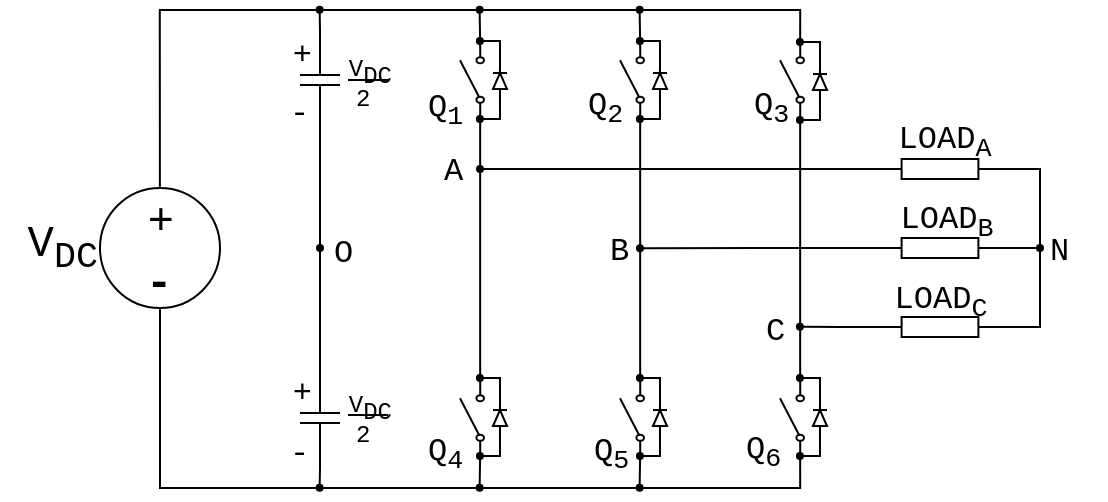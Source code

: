 <mxfile version="10.6.6" type="github"><diagram id="jFHOwnro1OlSfKR0PMQL" name="Page-1"><mxGraphModel dx="664" dy="372" grid="1" gridSize="10" guides="1" tooltips="1" connect="1" arrows="1" fold="1" page="1" pageScale="1" pageWidth="827" pageHeight="1169" math="0" shadow="0"><root><mxCell id="0"/><mxCell id="1" parent="0"/><mxCell id="5mjbSOAeUjAqKIvxGBOn-5" style="edgeStyle=orthogonalEdgeStyle;rounded=0;orthogonalLoop=1;jettySize=auto;html=1;exitX=0;exitY=0.5;exitDx=0;exitDy=0;exitPerimeter=0;endArrow=oval;endFill=1;fontSize=22;endSize=3;" parent="1" source="5mjbSOAeUjAqKIvxGBOn-6" edge="1"><mxGeometry relative="1" as="geometry"><mxPoint x="239.81" y="200.905" as="targetPoint"/></mxGeometry></mxCell><mxCell id="5mjbSOAeUjAqKIvxGBOn-6" value="" style="pointerEvents=1;verticalLabelPosition=bottom;shadow=0;dashed=0;align=center;fillColor=#ffffff;html=1;verticalAlign=top;strokeWidth=1;shape=mxgraph.electrical.capacitors.capacitor_1;fontSize=22;direction=south;" parent="1" vertex="1"><mxGeometry x="230" y="211" width="20" height="50" as="geometry"/></mxCell><mxCell id="5mjbSOAeUjAqKIvxGBOn-7" style="edgeStyle=orthogonalEdgeStyle;rounded=0;orthogonalLoop=1;jettySize=auto;html=1;exitX=1;exitY=0.5;exitDx=0;exitDy=0;exitPerimeter=0;endArrow=oval;endFill=1;fontSize=22;endSize=3;" parent="1" source="5mjbSOAeUjAqKIvxGBOn-9" edge="1"><mxGeometry relative="1" as="geometry"><mxPoint x="239.81" y="439.905" as="targetPoint"/></mxGeometry></mxCell><mxCell id="5mjbSOAeUjAqKIvxGBOn-8" style="edgeStyle=orthogonalEdgeStyle;rounded=0;orthogonalLoop=1;jettySize=auto;html=1;exitX=0;exitY=0.5;exitDx=0;exitDy=0;exitPerimeter=0;entryX=1;entryY=0.5;entryDx=0;entryDy=0;entryPerimeter=0;endArrow=none;endFill=0;fontSize=22;" parent="1" source="5mjbSOAeUjAqKIvxGBOn-23" target="5mjbSOAeUjAqKIvxGBOn-6" edge="1"><mxGeometry relative="1" as="geometry"><Array as="points"><mxPoint x="240" y="320"/></Array></mxGeometry></mxCell><mxCell id="5mjbSOAeUjAqKIvxGBOn-9" value="" style="pointerEvents=1;verticalLabelPosition=bottom;shadow=0;dashed=0;align=center;fillColor=#ffffff;html=1;verticalAlign=top;strokeWidth=1;shape=mxgraph.electrical.capacitors.capacitor_1;fontSize=22;direction=south;" parent="1" vertex="1"><mxGeometry x="230" y="380" width="20" height="50" as="geometry"/></mxCell><mxCell id="5mjbSOAeUjAqKIvxGBOn-10" style="edgeStyle=orthogonalEdgeStyle;rounded=0;orthogonalLoop=1;jettySize=auto;html=1;exitX=1;exitY=0.84;exitDx=0;exitDy=0;exitPerimeter=0;endArrow=oval;endFill=1;fontSize=22;endSize=3;" parent="1" source="5mjbSOAeUjAqKIvxGBOn-12" edge="1"><mxGeometry relative="1" as="geometry"><mxPoint x="319.81" y="200.905" as="targetPoint"/></mxGeometry></mxCell><mxCell id="5mjbSOAeUjAqKIvxGBOn-11" style="edgeStyle=orthogonalEdgeStyle;rounded=0;orthogonalLoop=1;jettySize=auto;html=1;exitX=0;exitY=0.84;exitDx=0;exitDy=0;exitPerimeter=0;entryX=1;entryY=0.84;entryDx=0;entryDy=0;entryPerimeter=0;endArrow=none;endFill=0;fontSize=22;" parent="1" source="5mjbSOAeUjAqKIvxGBOn-12" target="5mjbSOAeUjAqKIvxGBOn-14" edge="1"><mxGeometry relative="1" as="geometry"/></mxCell><mxCell id="5mjbSOAeUjAqKIvxGBOn-12" value="" style="pointerEvents=1;verticalLabelPosition=bottom;shadow=0;dashed=0;align=center;fillColor=#ffffff;html=1;verticalAlign=top;strokeWidth=1;shape=mxgraph.electrical.electro-mechanical.simple_switch;fontSize=22;direction=north;" parent="1" vertex="1"><mxGeometry x="310" y="217" width="12" height="38" as="geometry"/></mxCell><mxCell id="5mjbSOAeUjAqKIvxGBOn-13" style="edgeStyle=orthogonalEdgeStyle;rounded=0;orthogonalLoop=1;jettySize=auto;html=1;exitX=0;exitY=0.84;exitDx=0;exitDy=0;exitPerimeter=0;endArrow=oval;endFill=1;fontSize=22;endSize=3;" parent="1" source="5mjbSOAeUjAqKIvxGBOn-14" edge="1"><mxGeometry relative="1" as="geometry"><mxPoint x="319.81" y="439.905" as="targetPoint"/></mxGeometry></mxCell><mxCell id="5mjbSOAeUjAqKIvxGBOn-14" value="" style="pointerEvents=1;verticalLabelPosition=bottom;shadow=0;dashed=0;align=center;fillColor=#ffffff;html=1;verticalAlign=top;strokeWidth=1;shape=mxgraph.electrical.electro-mechanical.simple_switch;fontSize=22;direction=north;" parent="1" vertex="1"><mxGeometry x="310" y="386" width="12" height="38" as="geometry"/></mxCell><mxCell id="5mjbSOAeUjAqKIvxGBOn-15" value="" style="pointerEvents=1;verticalLabelPosition=bottom;shadow=0;dashed=0;align=center;fillColor=#ffffff;html=1;verticalAlign=top;strokeWidth=1;shape=mxgraph.electrical.electro-mechanical.simple_switch;fontSize=22;direction=north;" parent="1" vertex="1"><mxGeometry x="470" y="217" width="12" height="38" as="geometry"/></mxCell><mxCell id="5mjbSOAeUjAqKIvxGBOn-16" style="edgeStyle=orthogonalEdgeStyle;rounded=0;orthogonalLoop=1;jettySize=auto;html=1;exitX=1;exitY=0.84;exitDx=0;exitDy=0;exitPerimeter=0;entryX=0;entryY=0.84;entryDx=0;entryDy=0;entryPerimeter=0;endArrow=none;endFill=0;fontSize=22;" parent="1" source="5mjbSOAeUjAqKIvxGBOn-17" target="5mjbSOAeUjAqKIvxGBOn-15" edge="1"><mxGeometry relative="1" as="geometry"/></mxCell><mxCell id="5mjbSOAeUjAqKIvxGBOn-17" value="" style="pointerEvents=1;verticalLabelPosition=bottom;shadow=0;dashed=0;align=center;fillColor=#ffffff;html=1;verticalAlign=top;strokeWidth=1;shape=mxgraph.electrical.electro-mechanical.simple_switch;fontSize=22;direction=north;" parent="1" vertex="1"><mxGeometry x="470" y="386" width="12" height="38" as="geometry"/></mxCell><mxCell id="5mjbSOAeUjAqKIvxGBOn-52" style="edgeStyle=orthogonalEdgeStyle;rounded=0;orthogonalLoop=1;jettySize=auto;html=1;exitX=0;exitY=0.5;exitDx=0;exitDy=0;exitPerimeter=0;endArrow=oval;endFill=1;endSize=3;" parent="1" source="5mjbSOAeUjAqKIvxGBOn-20" edge="1"><mxGeometry relative="1" as="geometry"><mxPoint x="320" y="280.558" as="targetPoint"/></mxGeometry></mxCell><mxCell id="5mjbSOAeUjAqKIvxGBOn-55" style="edgeStyle=orthogonalEdgeStyle;rounded=0;orthogonalLoop=1;jettySize=auto;html=1;exitX=1;exitY=0.5;exitDx=0;exitDy=0;exitPerimeter=0;entryX=1;entryY=0.5;entryDx=0;entryDy=0;entryPerimeter=0;endArrow=none;endFill=0;endSize=3;" parent="1" source="5mjbSOAeUjAqKIvxGBOn-20" target="5mjbSOAeUjAqKIvxGBOn-51" edge="1"><mxGeometry relative="1" as="geometry"/></mxCell><mxCell id="5mjbSOAeUjAqKIvxGBOn-20" value="" style="pointerEvents=1;verticalLabelPosition=bottom;shadow=0;dashed=0;align=center;fillColor=#ffffff;html=1;verticalAlign=top;strokeWidth=1;shape=mxgraph.electrical.resistors.resistor_1;fontSize=22;" parent="1" vertex="1"><mxGeometry x="520" y="275.5" width="60" height="10" as="geometry"/></mxCell><mxCell id="5mjbSOAeUjAqKIvxGBOn-21" style="edgeStyle=orthogonalEdgeStyle;rounded=0;orthogonalLoop=1;jettySize=auto;html=1;fontSize=22;endArrow=none;endFill=0;entryX=1;entryY=0.84;entryDx=0;entryDy=0;entryPerimeter=0;exitX=0.397;exitY=-0.003;exitDx=0;exitDy=0;exitPerimeter=0;" parent="1" source="5mjbSOAeUjAqKIvxGBOn-3" target="5mjbSOAeUjAqKIvxGBOn-15" edge="1"><mxGeometry relative="1" as="geometry"><mxPoint x="440" y="201" as="targetPoint"/><Array as="points"><mxPoint x="160" y="201"/><mxPoint x="480" y="201"/></Array><mxPoint x="160" y="270" as="sourcePoint"/></mxGeometry></mxCell><mxCell id="5mjbSOAeUjAqKIvxGBOn-22" style="edgeStyle=orthogonalEdgeStyle;rounded=0;orthogonalLoop=1;jettySize=auto;html=1;exitX=0.5;exitY=1;exitDx=0;exitDy=0;entryX=0;entryY=0.84;entryDx=0;entryDy=0;entryPerimeter=0;endArrow=none;endFill=0;fontSize=22;" parent="1" source="5mjbSOAeUjAqKIvxGBOn-2" target="5mjbSOAeUjAqKIvxGBOn-17" edge="1"><mxGeometry relative="1" as="geometry"><Array as="points"><mxPoint x="160" y="440"/><mxPoint x="480" y="440"/></Array><mxPoint x="159.81" y="389.905" as="sourcePoint"/></mxGeometry></mxCell><mxCell id="5mjbSOAeUjAqKIvxGBOn-23" value="" style="ellipse;whiteSpace=wrap;html=1;aspect=fixed;fillColor=#000000;fontSize=22;" parent="1" vertex="1"><mxGeometry x="238.5" y="318.5" width="3" height="3" as="geometry"/></mxCell><mxCell id="5mjbSOAeUjAqKIvxGBOn-24" style="edgeStyle=orthogonalEdgeStyle;rounded=0;orthogonalLoop=1;jettySize=auto;html=1;exitX=0;exitY=0.5;exitDx=0;exitDy=0;exitPerimeter=0;entryX=0.5;entryY=1;entryDx=0;entryDy=0;endArrow=none;endFill=0;fontSize=22;" parent="1" source="5mjbSOAeUjAqKIvxGBOn-9" target="5mjbSOAeUjAqKIvxGBOn-23" edge="1"><mxGeometry relative="1" as="geometry"><mxPoint x="240" y="339.968" as="sourcePoint"/><mxPoint x="240" y="299.968" as="targetPoint"/><Array as="points"/></mxGeometry></mxCell><mxCell id="5mjbSOAeUjAqKIvxGBOn-25" value="&lt;font face=&quot;Courier New&quot;&gt;V&lt;sub&gt;DC&lt;/sub&gt;&lt;/font&gt;" style="text;html=1;resizable=0;points=[];autosize=1;align=right;verticalAlign=top;spacingTop=-4;fontSize=22;" parent="1" vertex="1"><mxGeometry x="80" y="301" width="50" height="30" as="geometry"/></mxCell><mxCell id="5mjbSOAeUjAqKIvxGBOn-26" value="&lt;font style=&quot;font-size: 16px&quot; face=&quot;Courier New&quot;&gt;LOAD&lt;/font&gt;&lt;font style=&quot;font-size: 16px&quot; face=&quot;Courier New&quot;&gt;&lt;sub&gt;A&lt;/sub&gt;&lt;/font&gt;" style="text;html=1;resizable=0;points=[];autosize=1;align=center;verticalAlign=top;spacingTop=-4;fontSize=16;" parent="1" vertex="1"><mxGeometry x="522" y="252" width="60" height="20" as="geometry"/></mxCell><mxCell id="5mjbSOAeUjAqKIvxGBOn-27" value="&lt;font face=&quot;Courier New&quot;&gt;Q&lt;sub&gt;1&lt;/sub&gt;&lt;/font&gt;" style="text;html=1;resizable=0;points=[];autosize=1;align=left;verticalAlign=top;spacingTop=-4;fontSize=16;" parent="1" vertex="1"><mxGeometry x="292" y="236" width="30" height="20" as="geometry"/></mxCell><mxCell id="5mjbSOAeUjAqKIvxGBOn-28" value="&lt;font face=&quot;Courier New&quot;&gt;Q&lt;sub&gt;3&lt;/sub&gt;&lt;/font&gt;" style="text;html=1;resizable=0;points=[];autosize=1;align=left;verticalAlign=top;spacingTop=-4;fontSize=16;" parent="1" vertex="1"><mxGeometry x="455" y="235" width="30" height="20" as="geometry"/></mxCell><mxCell id="5mjbSOAeUjAqKIvxGBOn-29" value="&lt;font face=&quot;Courier New&quot;&gt;Q&lt;sub&gt;6&lt;/sub&gt;&lt;/font&gt;" style="text;html=1;resizable=0;points=[];autosize=1;align=left;verticalAlign=top;spacingTop=-4;fontSize=16;" parent="1" vertex="1"><mxGeometry x="451" y="406.5" width="30" height="20" as="geometry"/></mxCell><mxCell id="5mjbSOAeUjAqKIvxGBOn-30" value="&lt;font face=&quot;Courier New&quot;&gt;Q&lt;sub&gt;4&lt;/sub&gt;&lt;/font&gt;" style="text;html=1;resizable=0;points=[];autosize=1;align=left;verticalAlign=top;spacingTop=-4;fontSize=16;" parent="1" vertex="1"><mxGeometry x="292" y="407.5" width="30" height="20" as="geometry"/></mxCell><mxCell id="5mjbSOAeUjAqKIvxGBOn-31" value="" style="group" parent="1" vertex="1" connectable="0"><mxGeometry x="226.5" y="220" width="50" height="35" as="geometry"/></mxCell><mxCell id="5mjbSOAeUjAqKIvxGBOn-32" value="" style="endArrow=none;html=1;fontSize=16;" parent="5mjbSOAeUjAqKIvxGBOn-31" edge="1"><mxGeometry width="50" height="50" relative="1" as="geometry"><mxPoint x="27.5" y="16" as="sourcePoint"/><mxPoint x="47.5" y="16" as="targetPoint"/></mxGeometry></mxCell><mxCell id="5mjbSOAeUjAqKIvxGBOn-33" value="&lt;font style=&quot;font-size: 12px;&quot; face=&quot;Courier New&quot;&gt;V&lt;sub style=&quot;font-size: 12px;&quot;&gt;DC&lt;/sub&gt;&lt;/font&gt;" style="text;html=1;resizable=0;points=[];autosize=1;align=right;verticalAlign=top;spacingTop=-4;fontSize=12;" parent="5mjbSOAeUjAqKIvxGBOn-31" vertex="1"><mxGeometry width="50" height="30" as="geometry"/></mxCell><mxCell id="5mjbSOAeUjAqKIvxGBOn-34" value="&lt;font face=&quot;Courier New&quot;&gt;2&lt;/font&gt;" style="text;html=1;resizable=0;points=[];autosize=1;align=left;verticalAlign=top;spacingTop=-4;fontSize=12;" parent="5mjbSOAeUjAqKIvxGBOn-31" vertex="1"><mxGeometry x="29" y="15" width="20" height="20" as="geometry"/></mxCell><mxCell id="5mjbSOAeUjAqKIvxGBOn-35" value="" style="group" parent="1" vertex="1" connectable="0"><mxGeometry x="226.5" y="387.5" width="50" height="35" as="geometry"/></mxCell><mxCell id="5mjbSOAeUjAqKIvxGBOn-36" value="" style="endArrow=none;html=1;fontSize=16;" parent="5mjbSOAeUjAqKIvxGBOn-35" edge="1"><mxGeometry width="50" height="50" relative="1" as="geometry"><mxPoint x="27.5" y="16" as="sourcePoint"/><mxPoint x="47.5" y="16" as="targetPoint"/></mxGeometry></mxCell><mxCell id="5mjbSOAeUjAqKIvxGBOn-37" value="&lt;font style=&quot;font-size: 12px;&quot; face=&quot;Courier New&quot;&gt;V&lt;sub style=&quot;font-size: 12px;&quot;&gt;DC&lt;/sub&gt;&lt;/font&gt;" style="text;html=1;resizable=0;points=[];autosize=1;align=right;verticalAlign=top;spacingTop=-4;fontSize=12;" parent="5mjbSOAeUjAqKIvxGBOn-35" vertex="1"><mxGeometry width="50" height="30" as="geometry"/></mxCell><mxCell id="5mjbSOAeUjAqKIvxGBOn-38" value="&lt;font face=&quot;Courier New&quot;&gt;2&lt;/font&gt;" style="text;html=1;resizable=0;points=[];autosize=1;align=left;verticalAlign=top;spacingTop=-4;fontSize=12;" parent="5mjbSOAeUjAqKIvxGBOn-35" vertex="1"><mxGeometry x="29" y="15" width="20" height="20" as="geometry"/></mxCell><mxCell id="5mjbSOAeUjAqKIvxGBOn-39" value="&lt;font style=&quot;font-size: 16px;&quot; face=&quot;Courier New&quot;&gt;+&lt;/font&gt;" style="text;html=1;resizable=0;points=[];autosize=1;align=right;verticalAlign=top;spacingTop=-4;fontSize=16;" parent="1" vertex="1"><mxGeometry x="217" y="210" width="20" height="20" as="geometry"/></mxCell><mxCell id="5mjbSOAeUjAqKIvxGBOn-40" value="&lt;font style=&quot;font-size: 16px;&quot; face=&quot;Courier New&quot;&gt;+&lt;/font&gt;" style="text;html=1;resizable=0;points=[];autosize=1;align=right;verticalAlign=top;spacingTop=-4;fontSize=16;" parent="1" vertex="1"><mxGeometry x="217" y="379" width="20" height="20" as="geometry"/></mxCell><mxCell id="5mjbSOAeUjAqKIvxGBOn-41" value="&lt;font face=&quot;Courier New&quot;&gt;-&lt;/font&gt;" style="text;html=1;resizable=0;points=[];autosize=1;align=left;verticalAlign=top;spacingTop=-4;fontSize=16;" parent="1" vertex="1"><mxGeometry x="222.5" y="409" width="30" height="20" as="geometry"/></mxCell><mxCell id="5mjbSOAeUjAqKIvxGBOn-42" value="&lt;font face=&quot;Courier New&quot;&gt;-&lt;/font&gt;" style="text;html=1;resizable=0;points=[];autosize=1;align=left;verticalAlign=top;spacingTop=-4;fontSize=16;" parent="1" vertex="1"><mxGeometry x="222.5" y="239" width="30" height="20" as="geometry"/></mxCell><mxCell id="5mjbSOAeUjAqKIvxGBOn-1" value="" style="group" parent="1" vertex="1" connectable="0"><mxGeometry x="130" y="290" width="60" height="60" as="geometry"/></mxCell><mxCell id="5mjbSOAeUjAqKIvxGBOn-2" value="" style="ellipse;whiteSpace=wrap;html=1;aspect=fixed;fillColor=none;" parent="5mjbSOAeUjAqKIvxGBOn-1" vertex="1"><mxGeometry width="60" height="60" as="geometry"/></mxCell><mxCell id="5mjbSOAeUjAqKIvxGBOn-3" value="+" style="text;html=1;resizable=0;points=[];autosize=1;align=left;verticalAlign=top;spacingTop=-4;fontStyle=0;fontSize=22;" parent="5mjbSOAeUjAqKIvxGBOn-1" vertex="1"><mxGeometry x="22" width="20" height="20" as="geometry"/></mxCell><mxCell id="5mjbSOAeUjAqKIvxGBOn-4" value="&lt;font style=&quot;font-size: 22px;&quot; face=&quot;Courier New&quot;&gt;-&lt;/font&gt;" style="text;html=1;resizable=0;points=[];autosize=1;align=left;verticalAlign=top;spacingTop=-4;fontSize=22;fontStyle=1" parent="5mjbSOAeUjAqKIvxGBOn-1" vertex="1"><mxGeometry x="21" y="31" width="30" height="20" as="geometry"/></mxCell><mxCell id="5mjbSOAeUjAqKIvxGBOn-43" style="edgeStyle=orthogonalEdgeStyle;rounded=0;orthogonalLoop=1;jettySize=auto;html=1;exitX=1;exitY=0.84;exitDx=0;exitDy=0;exitPerimeter=0;endArrow=oval;endFill=1;fontSize=22;endSize=3;" parent="1" source="5mjbSOAeUjAqKIvxGBOn-45" edge="1"><mxGeometry relative="1" as="geometry"><mxPoint x="399.81" y="200.857" as="targetPoint"/></mxGeometry></mxCell><mxCell id="5mjbSOAeUjAqKIvxGBOn-44" style="edgeStyle=orthogonalEdgeStyle;rounded=0;orthogonalLoop=1;jettySize=auto;html=1;exitX=0;exitY=0.84;exitDx=0;exitDy=0;exitPerimeter=0;entryX=1;entryY=0.84;entryDx=0;entryDy=0;entryPerimeter=0;endArrow=none;endFill=0;fontSize=22;" parent="1" source="5mjbSOAeUjAqKIvxGBOn-45" target="5mjbSOAeUjAqKIvxGBOn-47" edge="1"><mxGeometry relative="1" as="geometry"/></mxCell><mxCell id="5mjbSOAeUjAqKIvxGBOn-45" value="" style="pointerEvents=1;verticalLabelPosition=bottom;shadow=0;dashed=0;align=center;fillColor=#ffffff;html=1;verticalAlign=top;strokeWidth=1;shape=mxgraph.electrical.electro-mechanical.simple_switch;fontSize=22;direction=north;" parent="1" vertex="1"><mxGeometry x="390" y="217" width="12" height="38" as="geometry"/></mxCell><mxCell id="5mjbSOAeUjAqKIvxGBOn-46" style="edgeStyle=orthogonalEdgeStyle;rounded=0;orthogonalLoop=1;jettySize=auto;html=1;exitX=0;exitY=0.84;exitDx=0;exitDy=0;exitPerimeter=0;endArrow=oval;endFill=1;fontSize=22;endSize=3;" parent="1" source="5mjbSOAeUjAqKIvxGBOn-47" edge="1"><mxGeometry relative="1" as="geometry"><mxPoint x="399.81" y="439.905" as="targetPoint"/></mxGeometry></mxCell><mxCell id="5mjbSOAeUjAqKIvxGBOn-47" value="" style="pointerEvents=1;verticalLabelPosition=bottom;shadow=0;dashed=0;align=center;fillColor=#ffffff;html=1;verticalAlign=top;strokeWidth=1;shape=mxgraph.electrical.electro-mechanical.simple_switch;fontSize=22;direction=north;" parent="1" vertex="1"><mxGeometry x="390" y="386" width="12" height="38" as="geometry"/></mxCell><mxCell id="5mjbSOAeUjAqKIvxGBOn-48" value="&lt;font face=&quot;Courier New&quot;&gt;Q&lt;sub&gt;2&lt;/sub&gt;&lt;/font&gt;" style="text;html=1;resizable=0;points=[];autosize=1;align=left;verticalAlign=top;spacingTop=-4;fontSize=16;" parent="1" vertex="1"><mxGeometry x="372" y="235" width="30" height="20" as="geometry"/></mxCell><mxCell id="5mjbSOAeUjAqKIvxGBOn-49" value="&lt;font face=&quot;Courier New&quot;&gt;Q&lt;sub&gt;5&lt;/sub&gt;&lt;/font&gt;" style="text;html=1;resizable=0;points=[];autosize=1;align=left;verticalAlign=top;spacingTop=-4;fontSize=16;" parent="1" vertex="1"><mxGeometry x="375" y="407.5" width="30" height="20" as="geometry"/></mxCell><mxCell id="5mjbSOAeUjAqKIvxGBOn-53" style="edgeStyle=orthogonalEdgeStyle;rounded=0;orthogonalLoop=1;jettySize=auto;html=1;exitX=0;exitY=0.5;exitDx=0;exitDy=0;exitPerimeter=0;endArrow=oval;endFill=1;endSize=3;" parent="1" source="5mjbSOAeUjAqKIvxGBOn-50" edge="1"><mxGeometry relative="1" as="geometry"><mxPoint x="400" y="320.093" as="targetPoint"/></mxGeometry></mxCell><mxCell id="5mjbSOAeUjAqKIvxGBOn-56" style="edgeStyle=orthogonalEdgeStyle;rounded=0;orthogonalLoop=1;jettySize=auto;html=1;exitX=1;exitY=0.5;exitDx=0;exitDy=0;exitPerimeter=0;endArrow=oval;endFill=1;endSize=3;" parent="1" source="5mjbSOAeUjAqKIvxGBOn-50" edge="1"><mxGeometry relative="1" as="geometry"><mxPoint x="599.953" y="320.093" as="targetPoint"/></mxGeometry></mxCell><mxCell id="5mjbSOAeUjAqKIvxGBOn-50" value="" style="pointerEvents=1;verticalLabelPosition=bottom;shadow=0;dashed=0;align=center;fillColor=#ffffff;html=1;verticalAlign=top;strokeWidth=1;shape=mxgraph.electrical.resistors.resistor_1;fontSize=22;" parent="1" vertex="1"><mxGeometry x="520" y="315" width="60" height="10" as="geometry"/></mxCell><mxCell id="5mjbSOAeUjAqKIvxGBOn-54" style="edgeStyle=orthogonalEdgeStyle;rounded=0;orthogonalLoop=1;jettySize=auto;html=1;exitX=0;exitY=0.5;exitDx=0;exitDy=0;exitPerimeter=0;endArrow=oval;endFill=1;endSize=3;" parent="1" source="5mjbSOAeUjAqKIvxGBOn-51" edge="1"><mxGeometry relative="1" as="geometry"><mxPoint x="479.953" y="359.395" as="targetPoint"/></mxGeometry></mxCell><mxCell id="5mjbSOAeUjAqKIvxGBOn-51" value="" style="pointerEvents=1;verticalLabelPosition=bottom;shadow=0;dashed=0;align=center;fillColor=#ffffff;html=1;verticalAlign=top;strokeWidth=1;shape=mxgraph.electrical.resistors.resistor_1;fontSize=22;" parent="1" vertex="1"><mxGeometry x="520" y="354.5" width="60" height="10" as="geometry"/></mxCell><mxCell id="5mjbSOAeUjAqKIvxGBOn-57" value="&lt;font style=&quot;font-size: 16px&quot; face=&quot;Courier New&quot;&gt;LOAD&lt;/font&gt;&lt;sub&gt;&lt;font face=&quot;Courier New&quot;&gt;B&lt;/font&gt;&lt;/sub&gt;" style="text;html=1;resizable=0;points=[];autosize=1;align=center;verticalAlign=top;spacingTop=-4;fontSize=16;" parent="1" vertex="1"><mxGeometry x="523" y="292" width="60" height="20" as="geometry"/></mxCell><mxCell id="5mjbSOAeUjAqKIvxGBOn-58" value="&lt;font style=&quot;font-size: 16px&quot; face=&quot;Courier New&quot;&gt;LOAD&lt;/font&gt;&lt;sub&gt;&lt;font face=&quot;Courier New&quot;&gt;C&lt;/font&gt;&lt;/sub&gt;" style="text;html=1;resizable=0;points=[];autosize=1;align=center;verticalAlign=top;spacingTop=-4;fontSize=16;" parent="1" vertex="1"><mxGeometry x="520" y="332" width="60" height="20" as="geometry"/></mxCell><mxCell id="5mjbSOAeUjAqKIvxGBOn-59" value="&lt;font style=&quot;font-size: 16px&quot; face=&quot;Courier New&quot;&gt;N&lt;/font&gt;" style="text;html=1;resizable=0;points=[];autosize=1;align=left;verticalAlign=top;spacingTop=-4;" parent="1" vertex="1"><mxGeometry x="603" y="309.5" width="30" height="20" as="geometry"/></mxCell><mxCell id="5mjbSOAeUjAqKIvxGBOn-60" value="&lt;font style=&quot;font-size: 16px&quot; face=&quot;Courier New&quot;&gt;O&lt;/font&gt;" style="text;html=1;resizable=0;points=[];autosize=1;align=left;verticalAlign=top;spacingTop=-4;" parent="1" vertex="1"><mxGeometry x="244.5" y="310.5" width="30" height="20" as="geometry"/></mxCell><mxCell id="5mjbSOAeUjAqKIvxGBOn-61" value="&lt;font style=&quot;font-size: 16px&quot; face=&quot;Courier New&quot;&gt;A&lt;/font&gt;" style="text;html=1;resizable=0;points=[];autosize=1;align=left;verticalAlign=top;spacingTop=-4;" parent="1" vertex="1"><mxGeometry x="300" y="270" width="30" height="20" as="geometry"/></mxCell><mxCell id="5mjbSOAeUjAqKIvxGBOn-62" value="&lt;font style=&quot;font-size: 16px&quot; face=&quot;Courier New&quot;&gt;B&lt;/font&gt;" style="text;html=1;resizable=0;points=[];autosize=1;align=left;verticalAlign=top;spacingTop=-4;" parent="1" vertex="1"><mxGeometry x="383" y="310" width="30" height="20" as="geometry"/></mxCell><mxCell id="5mjbSOAeUjAqKIvxGBOn-63" value="&lt;font style=&quot;font-size: 16px&quot; face=&quot;Courier New&quot;&gt;C&lt;/font&gt;" style="text;html=1;resizable=0;points=[];autosize=1;align=left;verticalAlign=top;spacingTop=-4;" parent="1" vertex="1"><mxGeometry x="461" y="349.5" width="30" height="20" as="geometry"/></mxCell><mxCell id="vJSZiq7vdMIyzBaQO9Qo-1" style="edgeStyle=orthogonalEdgeStyle;rounded=0;orthogonalLoop=1;jettySize=auto;html=1;exitX=1;exitY=0.5;exitDx=0;exitDy=0;exitPerimeter=0;startSize=5;endArrow=oval;endFill=1;endSize=3;" edge="1" parent="1" source="vJSZiq7vdMIyzBaQO9Qo-3"><mxGeometry relative="1" as="geometry"><mxPoint x="319.953" y="216.477" as="targetPoint"/><Array as="points"><mxPoint x="330" y="216.5"/></Array></mxGeometry></mxCell><mxCell id="vJSZiq7vdMIyzBaQO9Qo-2" style="edgeStyle=orthogonalEdgeStyle;rounded=0;orthogonalLoop=1;jettySize=auto;html=1;exitX=0;exitY=0.5;exitDx=0;exitDy=0;exitPerimeter=0;startSize=5;endArrow=oval;endFill=1;endSize=3;" edge="1" parent="1"><mxGeometry relative="1" as="geometry"><mxPoint x="319.953" y="255.547" as="targetPoint"/><mxPoint x="329.953" y="230.43" as="sourcePoint"/><Array as="points"><mxPoint x="330" y="255.5"/></Array></mxGeometry></mxCell><mxCell id="vJSZiq7vdMIyzBaQO9Qo-3" value="" style="pointerEvents=1;fillColor=#000000;verticalLabelPosition=bottom;shadow=0;dashed=0;align=center;fillColor=#ffffff;html=1;verticalAlign=top;strokeWidth=1;shape=mxgraph.electrical.diodes.diode;direction=north;" vertex="1" parent="1"><mxGeometry x="326.5" y="226.5" width="7" height="20" as="geometry"/></mxCell><mxCell id="vJSZiq7vdMIyzBaQO9Qo-4" style="edgeStyle=orthogonalEdgeStyle;rounded=0;orthogonalLoop=1;jettySize=auto;html=1;exitX=1;exitY=0.5;exitDx=0;exitDy=0;exitPerimeter=0;startSize=5;endArrow=oval;endFill=1;endSize=3;" edge="1" parent="1" source="vJSZiq7vdMIyzBaQO9Qo-6"><mxGeometry relative="1" as="geometry"><mxPoint x="399.953" y="216.477" as="targetPoint"/><Array as="points"><mxPoint x="410" y="216.5"/></Array></mxGeometry></mxCell><mxCell id="vJSZiq7vdMIyzBaQO9Qo-5" style="edgeStyle=orthogonalEdgeStyle;rounded=0;orthogonalLoop=1;jettySize=auto;html=1;exitX=0;exitY=0.5;exitDx=0;exitDy=0;exitPerimeter=0;startSize=5;endArrow=oval;endFill=1;endSize=3;" edge="1" parent="1"><mxGeometry relative="1" as="geometry"><mxPoint x="399.953" y="255.547" as="targetPoint"/><mxPoint x="409.953" y="230.43" as="sourcePoint"/><Array as="points"><mxPoint x="410" y="255.5"/></Array></mxGeometry></mxCell><mxCell id="vJSZiq7vdMIyzBaQO9Qo-6" value="" style="pointerEvents=1;fillColor=#000000;verticalLabelPosition=bottom;shadow=0;dashed=0;align=center;fillColor=#ffffff;html=1;verticalAlign=top;strokeWidth=1;shape=mxgraph.electrical.diodes.diode;direction=north;" vertex="1" parent="1"><mxGeometry x="406.5" y="226.5" width="7" height="20" as="geometry"/></mxCell><mxCell id="vJSZiq7vdMIyzBaQO9Qo-7" style="edgeStyle=orthogonalEdgeStyle;rounded=0;orthogonalLoop=1;jettySize=auto;html=1;exitX=1;exitY=0.5;exitDx=0;exitDy=0;exitPerimeter=0;startSize=5;endArrow=oval;endFill=1;endSize=3;" edge="1" parent="1" source="vJSZiq7vdMIyzBaQO9Qo-9"><mxGeometry relative="1" as="geometry"><mxPoint x="479.953" y="216.977" as="targetPoint"/><Array as="points"><mxPoint x="490" y="217"/></Array></mxGeometry></mxCell><mxCell id="vJSZiq7vdMIyzBaQO9Qo-8" style="edgeStyle=orthogonalEdgeStyle;rounded=0;orthogonalLoop=1;jettySize=auto;html=1;exitX=0;exitY=0.5;exitDx=0;exitDy=0;exitPerimeter=0;startSize=5;endArrow=oval;endFill=1;endSize=3;" edge="1" parent="1"><mxGeometry relative="1" as="geometry"><mxPoint x="479.953" y="256.047" as="targetPoint"/><mxPoint x="489.953" y="230.93" as="sourcePoint"/><Array as="points"><mxPoint x="490" y="256"/></Array></mxGeometry></mxCell><mxCell id="vJSZiq7vdMIyzBaQO9Qo-9" value="" style="pointerEvents=1;fillColor=#000000;verticalLabelPosition=bottom;shadow=0;dashed=0;align=center;fillColor=#ffffff;html=1;verticalAlign=top;strokeWidth=1;shape=mxgraph.electrical.diodes.diode;direction=north;" vertex="1" parent="1"><mxGeometry x="486.5" y="227" width="7" height="20" as="geometry"/></mxCell><mxCell id="vJSZiq7vdMIyzBaQO9Qo-10" style="edgeStyle=orthogonalEdgeStyle;rounded=0;orthogonalLoop=1;jettySize=auto;html=1;exitX=1;exitY=0.5;exitDx=0;exitDy=0;exitPerimeter=0;startSize=5;endArrow=oval;endFill=1;endSize=3;" edge="1" parent="1" source="vJSZiq7vdMIyzBaQO9Qo-12"><mxGeometry relative="1" as="geometry"><mxPoint x="319.953" y="384.977" as="targetPoint"/><Array as="points"><mxPoint x="330" y="385"/></Array></mxGeometry></mxCell><mxCell id="vJSZiq7vdMIyzBaQO9Qo-11" style="edgeStyle=orthogonalEdgeStyle;rounded=0;orthogonalLoop=1;jettySize=auto;html=1;exitX=0;exitY=0.5;exitDx=0;exitDy=0;exitPerimeter=0;startSize=5;endArrow=oval;endFill=1;endSize=3;" edge="1" parent="1"><mxGeometry relative="1" as="geometry"><mxPoint x="319.953" y="424.047" as="targetPoint"/><mxPoint x="329.953" y="398.93" as="sourcePoint"/><Array as="points"><mxPoint x="330" y="424"/></Array></mxGeometry></mxCell><mxCell id="vJSZiq7vdMIyzBaQO9Qo-12" value="" style="pointerEvents=1;fillColor=#000000;verticalLabelPosition=bottom;shadow=0;dashed=0;align=center;fillColor=#ffffff;html=1;verticalAlign=top;strokeWidth=1;shape=mxgraph.electrical.diodes.diode;direction=north;" vertex="1" parent="1"><mxGeometry x="326.5" y="395" width="7" height="20" as="geometry"/></mxCell><mxCell id="vJSZiq7vdMIyzBaQO9Qo-13" style="edgeStyle=orthogonalEdgeStyle;rounded=0;orthogonalLoop=1;jettySize=auto;html=1;exitX=1;exitY=0.5;exitDx=0;exitDy=0;exitPerimeter=0;startSize=5;endArrow=oval;endFill=1;endSize=3;" edge="1" parent="1" source="vJSZiq7vdMIyzBaQO9Qo-15"><mxGeometry relative="1" as="geometry"><mxPoint x="399.953" y="384.977" as="targetPoint"/><Array as="points"><mxPoint x="410" y="385"/></Array></mxGeometry></mxCell><mxCell id="vJSZiq7vdMIyzBaQO9Qo-14" style="edgeStyle=orthogonalEdgeStyle;rounded=0;orthogonalLoop=1;jettySize=auto;html=1;exitX=0;exitY=0.5;exitDx=0;exitDy=0;exitPerimeter=0;startSize=5;endArrow=oval;endFill=1;endSize=3;" edge="1" parent="1"><mxGeometry relative="1" as="geometry"><mxPoint x="399.953" y="424.047" as="targetPoint"/><mxPoint x="409.953" y="398.93" as="sourcePoint"/><Array as="points"><mxPoint x="410" y="424"/></Array></mxGeometry></mxCell><mxCell id="vJSZiq7vdMIyzBaQO9Qo-15" value="" style="pointerEvents=1;fillColor=#000000;verticalLabelPosition=bottom;shadow=0;dashed=0;align=center;fillColor=#ffffff;html=1;verticalAlign=top;strokeWidth=1;shape=mxgraph.electrical.diodes.diode;direction=north;" vertex="1" parent="1"><mxGeometry x="406.5" y="395" width="7" height="20" as="geometry"/></mxCell><mxCell id="vJSZiq7vdMIyzBaQO9Qo-16" style="edgeStyle=orthogonalEdgeStyle;rounded=0;orthogonalLoop=1;jettySize=auto;html=1;exitX=1;exitY=0.5;exitDx=0;exitDy=0;exitPerimeter=0;startSize=5;endArrow=oval;endFill=1;endSize=3;" edge="1" parent="1" source="vJSZiq7vdMIyzBaQO9Qo-18"><mxGeometry relative="1" as="geometry"><mxPoint x="479.953" y="384.977" as="targetPoint"/><Array as="points"><mxPoint x="490" y="385"/></Array></mxGeometry></mxCell><mxCell id="vJSZiq7vdMIyzBaQO9Qo-17" style="edgeStyle=orthogonalEdgeStyle;rounded=0;orthogonalLoop=1;jettySize=auto;html=1;exitX=0;exitY=0.5;exitDx=0;exitDy=0;exitPerimeter=0;startSize=5;endArrow=oval;endFill=1;endSize=3;" edge="1" parent="1"><mxGeometry relative="1" as="geometry"><mxPoint x="479.953" y="424.047" as="targetPoint"/><mxPoint x="489.953" y="398.93" as="sourcePoint"/><Array as="points"><mxPoint x="490" y="424"/></Array></mxGeometry></mxCell><mxCell id="vJSZiq7vdMIyzBaQO9Qo-18" value="" style="pointerEvents=1;fillColor=#000000;verticalLabelPosition=bottom;shadow=0;dashed=0;align=center;fillColor=#ffffff;html=1;verticalAlign=top;strokeWidth=1;shape=mxgraph.electrical.diodes.diode;direction=north;" vertex="1" parent="1"><mxGeometry x="486.5" y="395" width="7" height="20" as="geometry"/></mxCell></root></mxGraphModel></diagram></mxfile>